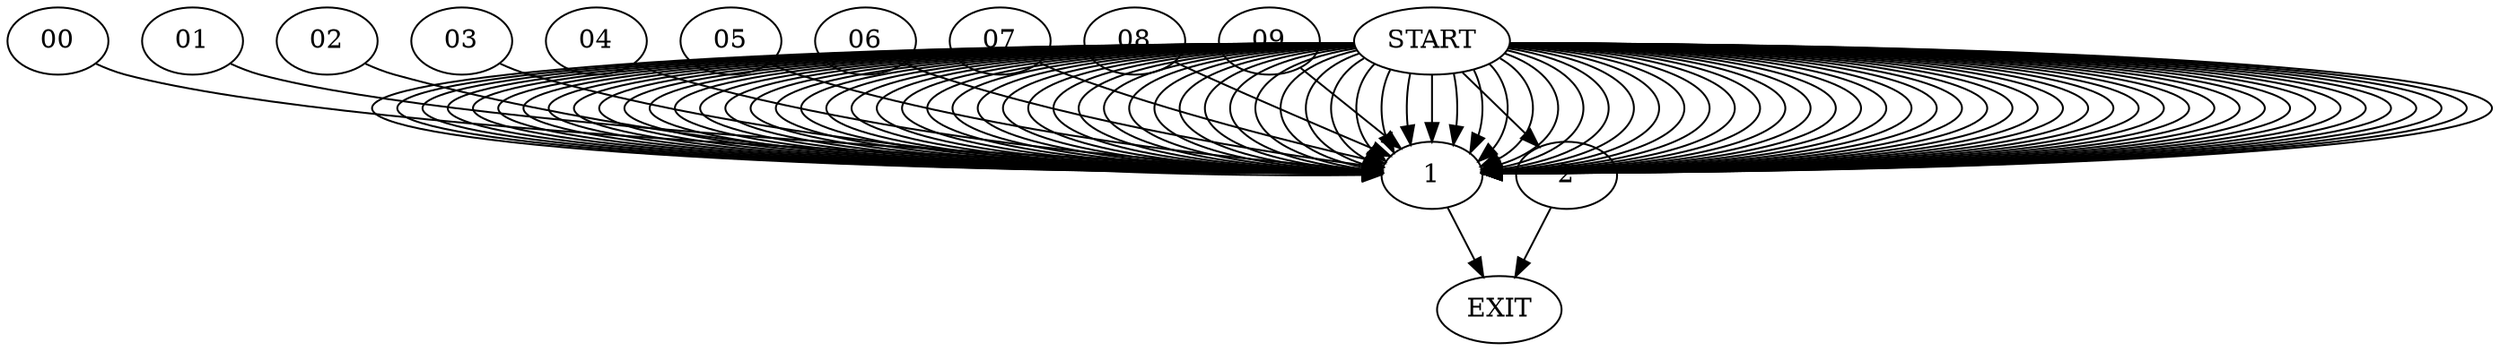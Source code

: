 digraph { 
0 [label="START"];
1;
2;
3[label="EXIT"];
0 -> 2;
0 -> 1;
0:s2 -> 1;
0:s3 -> 1;
0:s4 -> 1;
0:s5 -> 1;
0:s6 -> 1;
0:s7 -> 1;
0:s8 -> 1;
0:s9 -> 1;
00 -> 1;
01 -> 1;
02 -> 1;
03 -> 1;
04 -> 1;
05 -> 1;
06 -> 1;
07 -> 1;
08 -> 1;
09 -> 1;
0:s20 -> 1;
0:s21 -> 1;
0:s22 -> 1;
0:s23 -> 1;
0:s24 -> 1;
0:s25 -> 1;
0:s26 -> 1;
0:s27 -> 1;
0:s28 -> 1;
0:s29 -> 1;
0:s30 -> 1;
0:s31 -> 1;
0:s32 -> 1;
0:s33 -> 1;
0:s34 -> 1;
0:s35 -> 1;
0:s36 -> 1;
0:s37 -> 1;
0:s38 -> 1;
0:s39 -> 1;
0:s40 -> 1;
0:s41 -> 1;
0:s42 -> 1;
0:s43 -> 1;
0:s44 -> 1;
0:s45 -> 1;
0:s46 -> 1;
0:s47 -> 1;
0:s48 -> 1;
0:s49 -> 1;
0:s50 -> 1;
0:s51 -> 1;
0:s52 -> 1;
0:s53 -> 1;
0:s54 -> 1;
0:s55 -> 1;
0:s56 -> 1;
0:s57 -> 1;
0:s58 -> 1;
0:s59 -> 1;
0:s60 -> 1;
0:s61 -> 1;
0:s62 -> 1;
0:s63 -> 1;
0:s64 -> 1;
0:s64 -> 1;
0:s64 -> 1;
0:s64 -> 1;
0:s64 -> 1;
0:s64 -> 1;
0:s64 -> 1;
0:s64 -> 1;
0:s64 -> 1;
0:s64 -> 1;
0:s64 -> 1;
0:s64 -> 1;
0:s64 -> 1;
0:s64 -> 1;
0:s64 -> 1;
0:s64 -> 1;
0:s64 -> 1;
0:s64 -> 1;
0:s64 -> 1;
0:s64 -> 1;
0:s64 -> 1;
0:s64 -> 1;
0:s64 -> 1;
0:s64 -> 1;
0:s64 -> 1;
0:s64 -> 1;
0:s64 -> 1;
0:s64 -> 1;
0:s64 -> 1;
0:s64 -> 1;
0:s64 -> 1;
0:s64 -> 1;
1 -> 3;
2 -> 3;
}